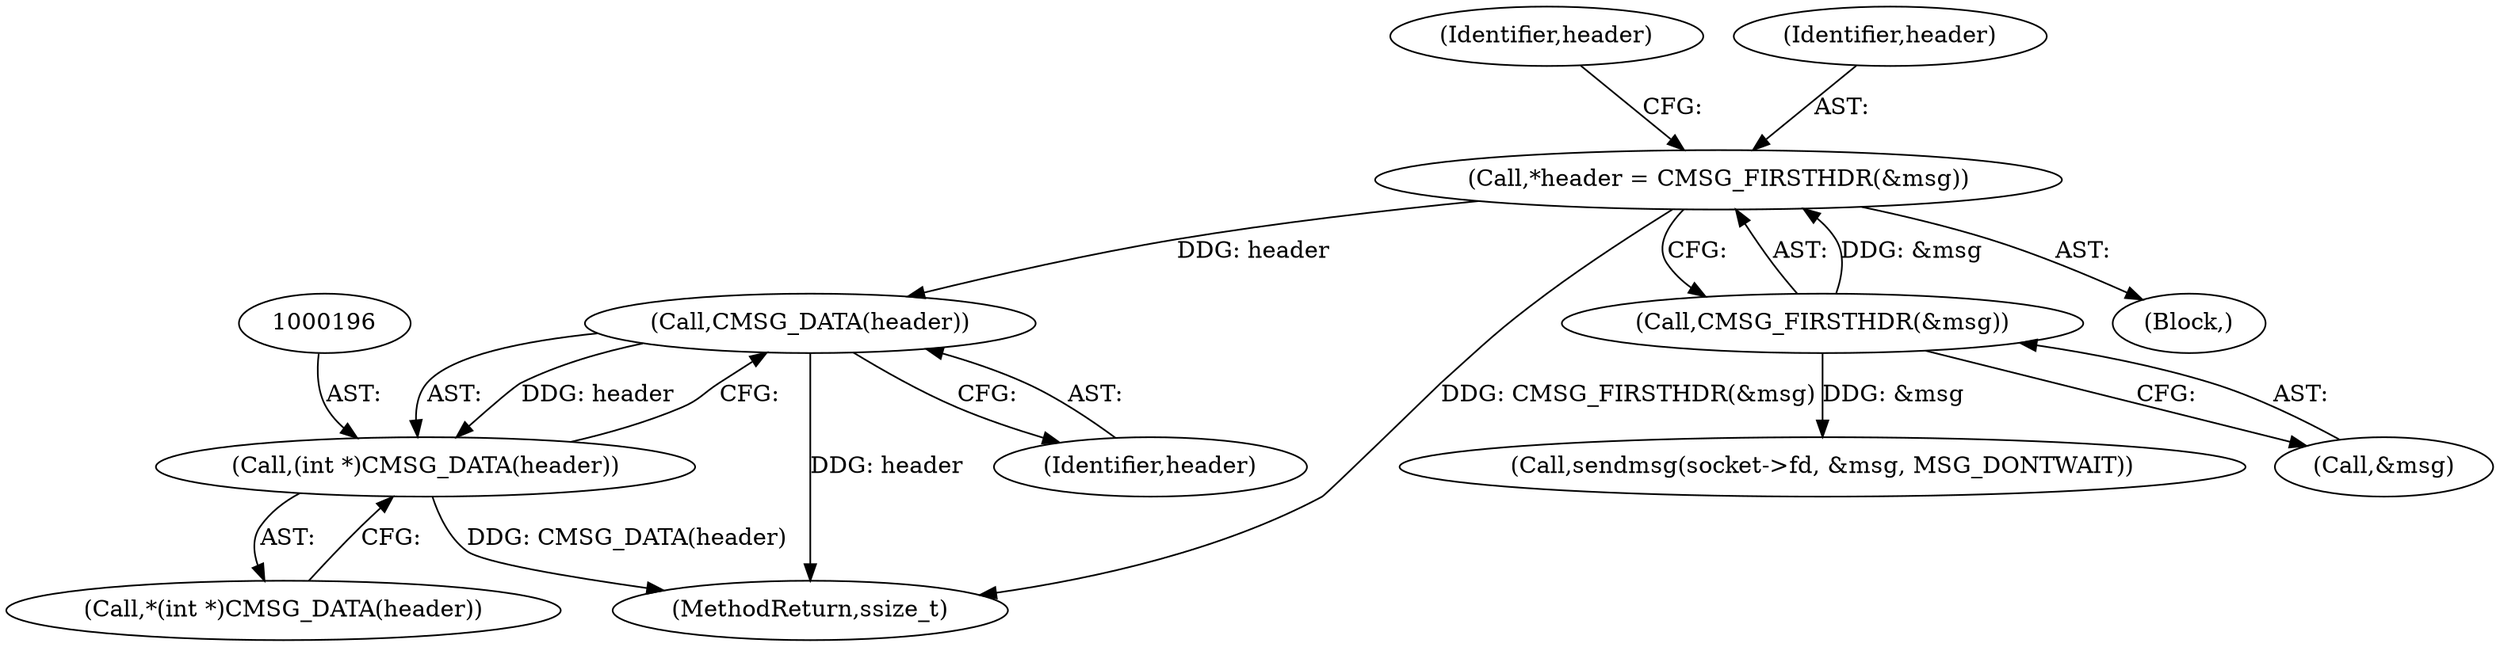 digraph "0_Android_472271b153c5dc53c28beac55480a8d8434b2d5c_65@pointer" {
"1000197" [label="(Call,CMSG_DATA(header))"];
"1000171" [label="(Call,*header = CMSG_FIRSTHDR(&msg))"];
"1000173" [label="(Call,CMSG_FIRSTHDR(&msg))"];
"1000195" [label="(Call,(int *)CMSG_DATA(header))"];
"1000173" [label="(Call,CMSG_FIRSTHDR(&msg))"];
"1000178" [label="(Identifier,header)"];
"1000172" [label="(Identifier,header)"];
"1000204" [label="(Call,sendmsg(socket->fd, &msg, MSG_DONTWAIT))"];
"1000174" [label="(Call,&msg)"];
"1000105" [label="(Block,)"];
"1000215" [label="(MethodReturn,ssize_t)"];
"1000198" [label="(Identifier,header)"];
"1000197" [label="(Call,CMSG_DATA(header))"];
"1000195" [label="(Call,(int *)CMSG_DATA(header))"];
"1000171" [label="(Call,*header = CMSG_FIRSTHDR(&msg))"];
"1000194" [label="(Call,*(int *)CMSG_DATA(header))"];
"1000197" -> "1000195"  [label="AST: "];
"1000197" -> "1000198"  [label="CFG: "];
"1000198" -> "1000197"  [label="AST: "];
"1000195" -> "1000197"  [label="CFG: "];
"1000197" -> "1000215"  [label="DDG: header"];
"1000197" -> "1000195"  [label="DDG: header"];
"1000171" -> "1000197"  [label="DDG: header"];
"1000171" -> "1000105"  [label="AST: "];
"1000171" -> "1000173"  [label="CFG: "];
"1000172" -> "1000171"  [label="AST: "];
"1000173" -> "1000171"  [label="AST: "];
"1000178" -> "1000171"  [label="CFG: "];
"1000171" -> "1000215"  [label="DDG: CMSG_FIRSTHDR(&msg)"];
"1000173" -> "1000171"  [label="DDG: &msg"];
"1000173" -> "1000174"  [label="CFG: "];
"1000174" -> "1000173"  [label="AST: "];
"1000173" -> "1000204"  [label="DDG: &msg"];
"1000195" -> "1000194"  [label="AST: "];
"1000196" -> "1000195"  [label="AST: "];
"1000194" -> "1000195"  [label="CFG: "];
"1000195" -> "1000215"  [label="DDG: CMSG_DATA(header)"];
}
